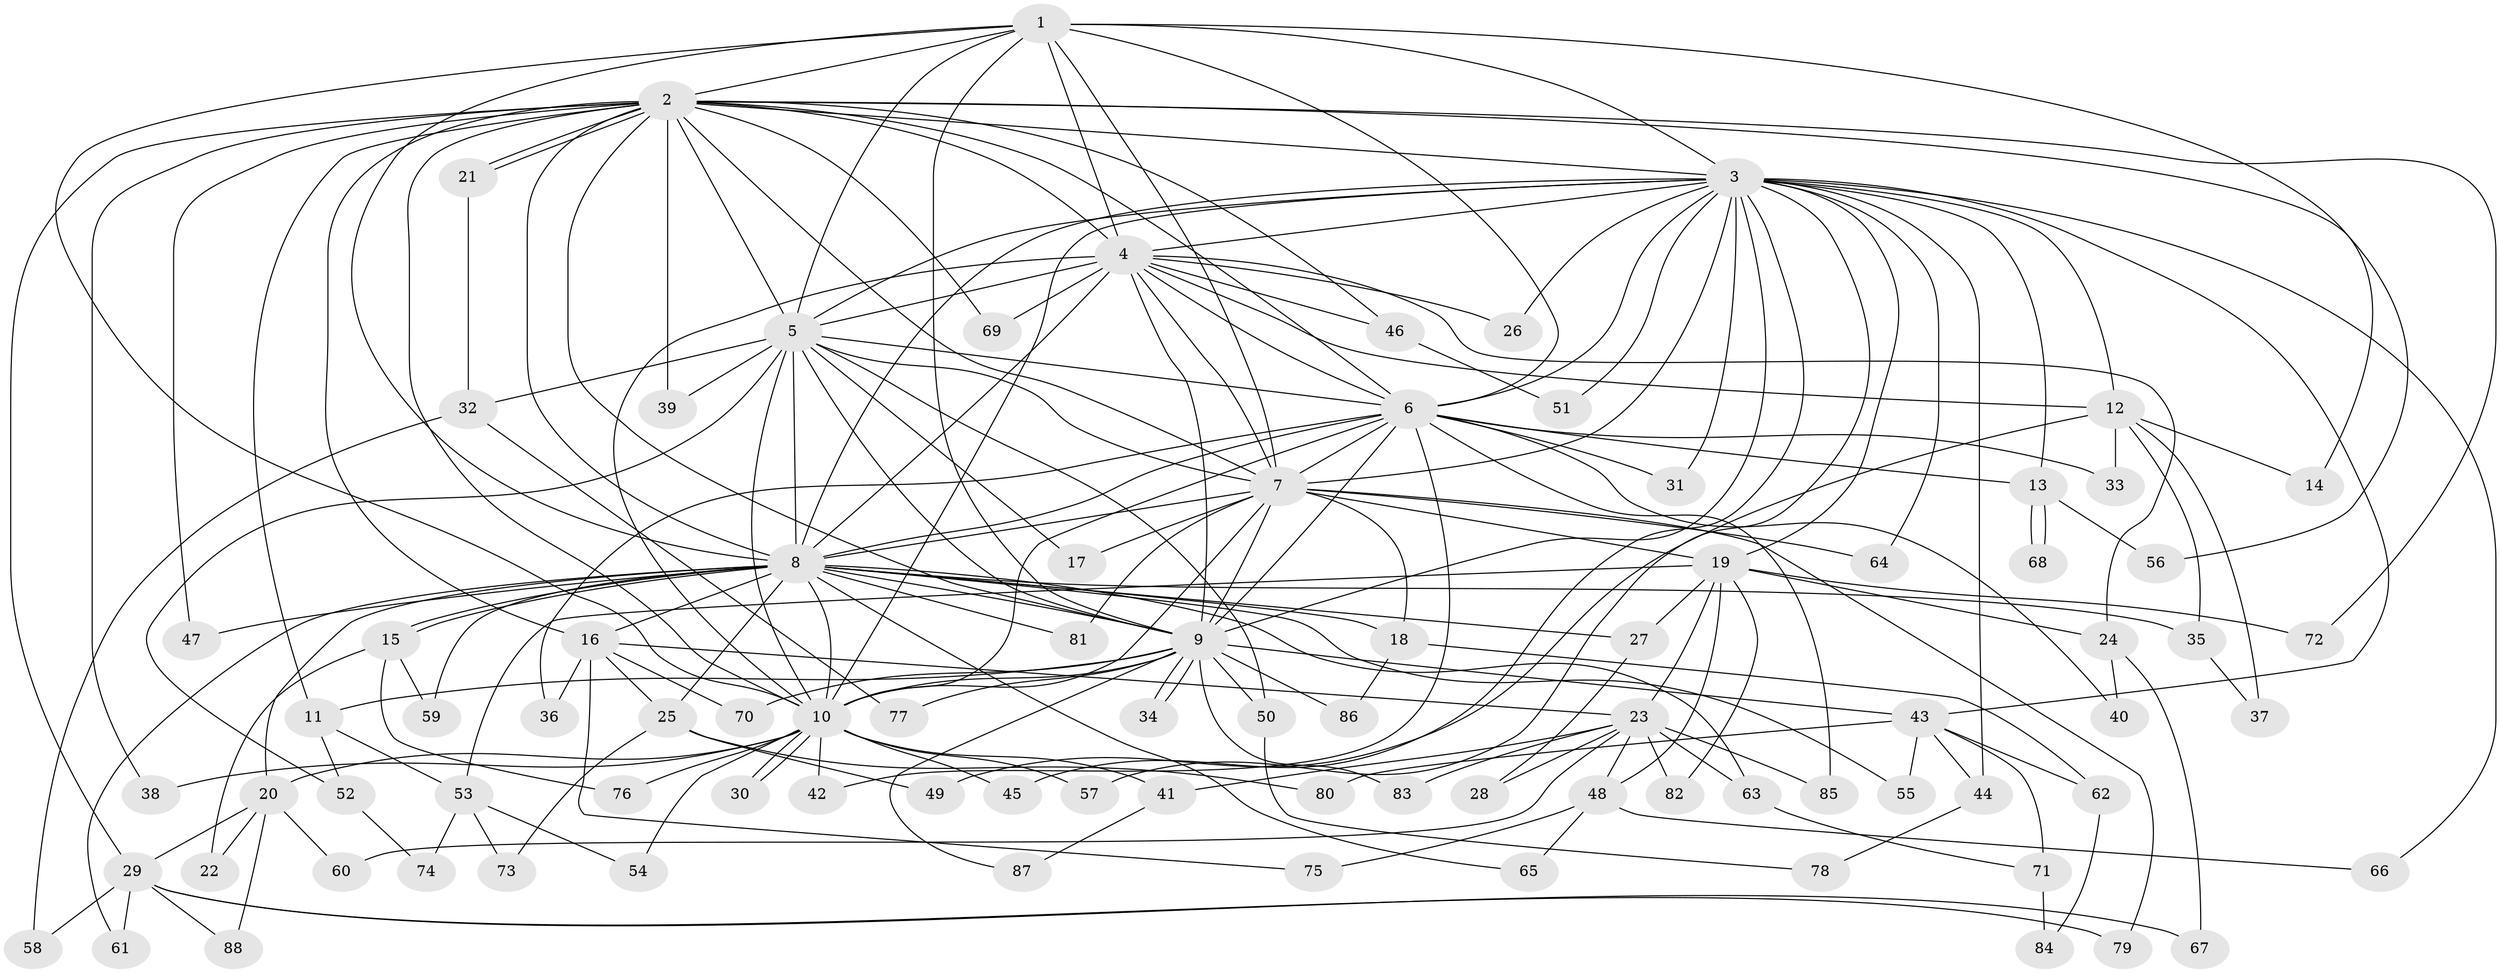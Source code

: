 // coarse degree distribution, {7: 0.07692307692307693, 21: 0.015384615384615385, 24: 0.015384615384615385, 23: 0.015384615384615385, 14: 0.03076923076923077, 11: 0.015384615384615385, 5: 0.09230769230769231, 2: 0.47692307692307695, 3: 0.1076923076923077, 9: 0.015384615384615385, 6: 0.015384615384615385, 10: 0.015384615384615385, 4: 0.015384615384615385, 1: 0.09230769230769231}
// Generated by graph-tools (version 1.1) at 2025/23/03/03/25 07:23:46]
// undirected, 88 vertices, 201 edges
graph export_dot {
graph [start="1"]
  node [color=gray90,style=filled];
  1;
  2;
  3;
  4;
  5;
  6;
  7;
  8;
  9;
  10;
  11;
  12;
  13;
  14;
  15;
  16;
  17;
  18;
  19;
  20;
  21;
  22;
  23;
  24;
  25;
  26;
  27;
  28;
  29;
  30;
  31;
  32;
  33;
  34;
  35;
  36;
  37;
  38;
  39;
  40;
  41;
  42;
  43;
  44;
  45;
  46;
  47;
  48;
  49;
  50;
  51;
  52;
  53;
  54;
  55;
  56;
  57;
  58;
  59;
  60;
  61;
  62;
  63;
  64;
  65;
  66;
  67;
  68;
  69;
  70;
  71;
  72;
  73;
  74;
  75;
  76;
  77;
  78;
  79;
  80;
  81;
  82;
  83;
  84;
  85;
  86;
  87;
  88;
  1 -- 2;
  1 -- 3;
  1 -- 4;
  1 -- 5;
  1 -- 6;
  1 -- 7;
  1 -- 8;
  1 -- 9;
  1 -- 10;
  1 -- 14;
  2 -- 3;
  2 -- 4;
  2 -- 5;
  2 -- 6;
  2 -- 7;
  2 -- 8;
  2 -- 9;
  2 -- 10;
  2 -- 11;
  2 -- 16;
  2 -- 21;
  2 -- 21;
  2 -- 29;
  2 -- 38;
  2 -- 39;
  2 -- 46;
  2 -- 47;
  2 -- 56;
  2 -- 69;
  2 -- 72;
  3 -- 4;
  3 -- 5;
  3 -- 6;
  3 -- 7;
  3 -- 8;
  3 -- 9;
  3 -- 10;
  3 -- 12;
  3 -- 13;
  3 -- 19;
  3 -- 26;
  3 -- 31;
  3 -- 43;
  3 -- 44;
  3 -- 45;
  3 -- 51;
  3 -- 57;
  3 -- 64;
  3 -- 66;
  4 -- 5;
  4 -- 6;
  4 -- 7;
  4 -- 8;
  4 -- 9;
  4 -- 10;
  4 -- 12;
  4 -- 24;
  4 -- 26;
  4 -- 46;
  4 -- 69;
  5 -- 6;
  5 -- 7;
  5 -- 8;
  5 -- 9;
  5 -- 10;
  5 -- 17;
  5 -- 32;
  5 -- 39;
  5 -- 50;
  5 -- 52;
  6 -- 7;
  6 -- 8;
  6 -- 9;
  6 -- 10;
  6 -- 13;
  6 -- 31;
  6 -- 33;
  6 -- 36;
  6 -- 40;
  6 -- 42;
  6 -- 85;
  7 -- 8;
  7 -- 9;
  7 -- 10;
  7 -- 17;
  7 -- 18;
  7 -- 19;
  7 -- 64;
  7 -- 79;
  7 -- 81;
  8 -- 9;
  8 -- 10;
  8 -- 15;
  8 -- 15;
  8 -- 16;
  8 -- 18;
  8 -- 20;
  8 -- 25;
  8 -- 27;
  8 -- 35;
  8 -- 47;
  8 -- 55;
  8 -- 59;
  8 -- 61;
  8 -- 63;
  8 -- 65;
  8 -- 81;
  9 -- 10;
  9 -- 11;
  9 -- 34;
  9 -- 34;
  9 -- 43;
  9 -- 50;
  9 -- 70;
  9 -- 77;
  9 -- 83;
  9 -- 86;
  9 -- 87;
  10 -- 20;
  10 -- 30;
  10 -- 30;
  10 -- 38;
  10 -- 41;
  10 -- 42;
  10 -- 45;
  10 -- 54;
  10 -- 57;
  10 -- 76;
  11 -- 52;
  11 -- 53;
  12 -- 14;
  12 -- 33;
  12 -- 35;
  12 -- 37;
  12 -- 49;
  13 -- 56;
  13 -- 68;
  13 -- 68;
  15 -- 22;
  15 -- 59;
  15 -- 76;
  16 -- 23;
  16 -- 25;
  16 -- 36;
  16 -- 70;
  16 -- 75;
  18 -- 62;
  18 -- 86;
  19 -- 23;
  19 -- 24;
  19 -- 27;
  19 -- 48;
  19 -- 53;
  19 -- 72;
  19 -- 82;
  20 -- 22;
  20 -- 29;
  20 -- 60;
  20 -- 88;
  21 -- 32;
  23 -- 28;
  23 -- 41;
  23 -- 48;
  23 -- 60;
  23 -- 63;
  23 -- 82;
  23 -- 83;
  23 -- 85;
  24 -- 40;
  24 -- 67;
  25 -- 49;
  25 -- 73;
  25 -- 80;
  27 -- 28;
  29 -- 58;
  29 -- 61;
  29 -- 67;
  29 -- 79;
  29 -- 88;
  32 -- 58;
  32 -- 77;
  35 -- 37;
  41 -- 87;
  43 -- 44;
  43 -- 55;
  43 -- 62;
  43 -- 71;
  43 -- 80;
  44 -- 78;
  46 -- 51;
  48 -- 65;
  48 -- 66;
  48 -- 75;
  50 -- 78;
  52 -- 74;
  53 -- 54;
  53 -- 73;
  53 -- 74;
  62 -- 84;
  63 -- 71;
  71 -- 84;
}
